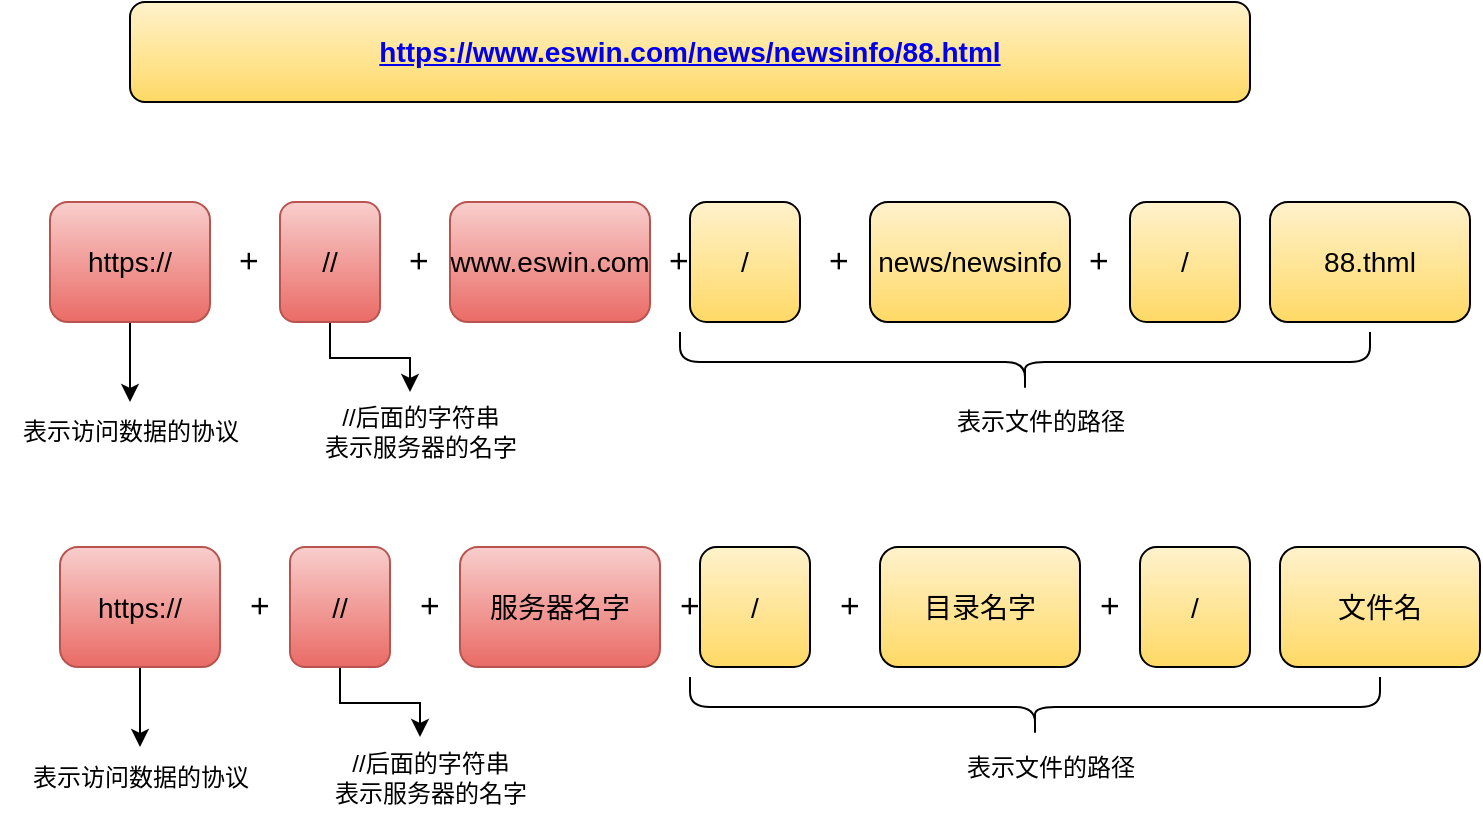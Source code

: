 <mxfile version="21.6.2" type="github">
  <diagram name="第 1 页" id="9--wwAH9NiS7m_Ytonq1">
    <mxGraphModel dx="1149" dy="637" grid="1" gridSize="10" guides="1" tooltips="1" connect="1" arrows="1" fold="1" page="1" pageScale="1" pageWidth="827" pageHeight="1169" math="0" shadow="0">
      <root>
        <mxCell id="0" />
        <mxCell id="1" parent="0" />
        <mxCell id="mu1cNn2wRqqbVSgZzOss-1" value="&lt;a href=&quot;https://www.eswin.com/news/newsinfo/88.html&quot; style=&quot;font-size: 14px;&quot;&gt;&lt;b style=&quot;font-size: 14px;&quot;&gt;https://www.eswin.com/news/newsinfo/88.html&lt;/b&gt;&lt;/a&gt;" style="rounded=1;whiteSpace=wrap;html=1;fillColor=#fff2cc;strokeColor=default;labelBackgroundColor=none;labelBorderColor=none;fillStyle=auto;gradientColor=#ffd966;shadow=0;glass=0;noLabel=0;absoluteArcSize=0;comic=0;enumerate=0;treeMoving=0;treeFolding=0;connectable=1;allowArrows=1;recursiveResize=1;expand=1;fontSize=14;" vertex="1" parent="1">
          <mxGeometry x="140" y="110" width="560" height="50" as="geometry" />
        </mxCell>
        <mxCell id="mu1cNn2wRqqbVSgZzOss-20" value="" style="edgeStyle=orthogonalEdgeStyle;rounded=0;orthogonalLoop=1;jettySize=auto;html=1;fontFamily=Helvetica;fontSize=12;fontColor=default;" edge="1" parent="1" source="mu1cNn2wRqqbVSgZzOss-3" target="mu1cNn2wRqqbVSgZzOss-18">
          <mxGeometry relative="1" as="geometry" />
        </mxCell>
        <mxCell id="mu1cNn2wRqqbVSgZzOss-3" value="https://" style="rounded=1;whiteSpace=wrap;html=1;shadow=0;glass=0;labelBackgroundColor=none;labelBorderColor=none;fillStyle=auto;fontFamily=Helvetica;fontSize=14;fillColor=#f8cecc;gradientColor=#ea6b66;strokeColor=#b85450;" vertex="1" parent="1">
          <mxGeometry x="100" y="210" width="80" height="60" as="geometry" />
        </mxCell>
        <mxCell id="mu1cNn2wRqqbVSgZzOss-4" value="www.eswin.com" style="rounded=1;whiteSpace=wrap;html=1;shadow=0;glass=0;labelBackgroundColor=none;labelBorderColor=none;fillStyle=auto;fontFamily=Helvetica;fontSize=14;fillColor=#f8cecc;gradientColor=#ea6b66;strokeColor=#b85450;" vertex="1" parent="1">
          <mxGeometry x="300" y="210" width="100" height="60" as="geometry" />
        </mxCell>
        <mxCell id="mu1cNn2wRqqbVSgZzOss-5" value="news/newsinfo" style="rounded=1;whiteSpace=wrap;html=1;shadow=0;glass=0;labelBackgroundColor=none;labelBorderColor=none;fillStyle=auto;fontFamily=Helvetica;fontSize=14;fontColor=default;fillColor=#fff2cc;gradientColor=#ffd966;" vertex="1" parent="1">
          <mxGeometry x="510" y="210" width="100" height="60" as="geometry" />
        </mxCell>
        <mxCell id="mu1cNn2wRqqbVSgZzOss-6" value="88.thml" style="rounded=1;whiteSpace=wrap;html=1;shadow=0;glass=0;labelBackgroundColor=none;labelBorderColor=none;fillStyle=auto;fontFamily=Helvetica;fontSize=14;fontColor=default;fillColor=#fff2cc;gradientColor=#ffd966;" vertex="1" parent="1">
          <mxGeometry x="710" y="210" width="100" height="60" as="geometry" />
        </mxCell>
        <mxCell id="mu1cNn2wRqqbVSgZzOss-22" value="" style="edgeStyle=orthogonalEdgeStyle;rounded=0;orthogonalLoop=1;jettySize=auto;html=1;fontFamily=Helvetica;fontSize=12;fontColor=default;" edge="1" parent="1" source="mu1cNn2wRqqbVSgZzOss-7" target="mu1cNn2wRqqbVSgZzOss-21">
          <mxGeometry relative="1" as="geometry">
            <Array as="points">
              <mxPoint x="240" y="288" />
              <mxPoint x="280" y="288" />
            </Array>
          </mxGeometry>
        </mxCell>
        <mxCell id="mu1cNn2wRqqbVSgZzOss-7" value="//" style="rounded=1;whiteSpace=wrap;html=1;shadow=0;glass=0;labelBackgroundColor=none;labelBorderColor=none;fillStyle=auto;fontFamily=Helvetica;fontSize=14;fillColor=#f8cecc;gradientColor=#ea6b66;strokeColor=#b85450;" vertex="1" parent="1">
          <mxGeometry x="215" y="210" width="50" height="60" as="geometry" />
        </mxCell>
        <mxCell id="mu1cNn2wRqqbVSgZzOss-8" value="+" style="text;html=1;align=center;verticalAlign=middle;resizable=0;points=[];autosize=1;strokeColor=none;fillColor=none;fontSize=17;fontFamily=Helvetica;fontColor=default;horizontal=0;" vertex="1" parent="1">
          <mxGeometry x="185" y="225" width="30" height="30" as="geometry" />
        </mxCell>
        <mxCell id="mu1cNn2wRqqbVSgZzOss-10" value="+" style="text;html=1;align=center;verticalAlign=middle;resizable=0;points=[];autosize=1;strokeColor=none;fillColor=none;fontSize=17;fontFamily=Helvetica;fontColor=default;horizontal=0;" vertex="1" parent="1">
          <mxGeometry x="270" y="225" width="30" height="30" as="geometry" />
        </mxCell>
        <mxCell id="mu1cNn2wRqqbVSgZzOss-12" value="+" style="text;html=1;align=center;verticalAlign=middle;resizable=0;points=[];autosize=1;strokeColor=none;fillColor=none;fontSize=17;fontFamily=Helvetica;fontColor=default;horizontal=0;" vertex="1" parent="1">
          <mxGeometry x="400" y="225" width="30" height="30" as="geometry" />
        </mxCell>
        <mxCell id="mu1cNn2wRqqbVSgZzOss-13" value="+" style="text;html=1;align=center;verticalAlign=middle;resizable=0;points=[];autosize=1;strokeColor=none;fillColor=none;fontSize=17;fontFamily=Helvetica;fontColor=default;horizontal=0;" vertex="1" parent="1">
          <mxGeometry x="610" y="225" width="30" height="30" as="geometry" />
        </mxCell>
        <mxCell id="mu1cNn2wRqqbVSgZzOss-14" value="" style="shape=curlyBracket;whiteSpace=wrap;html=1;rounded=1;labelPosition=left;verticalLabelPosition=middle;align=right;verticalAlign=middle;shadow=0;glass=0;labelBackgroundColor=none;labelBorderColor=none;fillStyle=auto;fontFamily=Helvetica;fontSize=12;fontColor=default;fillColor=#fff2cc;gradientColor=#ffd966;rotation=-90;size=0.5;" vertex="1" parent="1">
          <mxGeometry x="572.5" y="117.5" width="30" height="345" as="geometry" />
        </mxCell>
        <mxCell id="mu1cNn2wRqqbVSgZzOss-15" value="/" style="rounded=1;whiteSpace=wrap;html=1;shadow=0;glass=0;labelBackgroundColor=none;labelBorderColor=none;fillStyle=auto;fontFamily=Helvetica;fontSize=14;fontColor=default;fillColor=#fff2cc;gradientColor=#ffd966;" vertex="1" parent="1">
          <mxGeometry x="420" y="210" width="55" height="60" as="geometry" />
        </mxCell>
        <mxCell id="mu1cNn2wRqqbVSgZzOss-16" value="+" style="text;html=1;align=center;verticalAlign=middle;resizable=0;points=[];autosize=1;strokeColor=none;fillColor=none;fontSize=17;fontFamily=Helvetica;fontColor=default;horizontal=0;" vertex="1" parent="1">
          <mxGeometry x="480" y="225" width="30" height="30" as="geometry" />
        </mxCell>
        <mxCell id="mu1cNn2wRqqbVSgZzOss-18" value="表示访问数据的协议" style="text;html=1;align=center;verticalAlign=middle;resizable=0;points=[];autosize=1;strokeColor=none;fillColor=none;fontSize=12;fontFamily=Helvetica;fontColor=default;" vertex="1" parent="1">
          <mxGeometry x="75" y="310" width="130" height="30" as="geometry" />
        </mxCell>
        <mxCell id="mu1cNn2wRqqbVSgZzOss-21" value="//后面的字符串&lt;br&gt;表示服务器的名字" style="text;html=1;align=center;verticalAlign=middle;resizable=0;points=[];autosize=1;strokeColor=none;fillColor=none;fontSize=12;fontFamily=Helvetica;fontColor=default;" vertex="1" parent="1">
          <mxGeometry x="225" y="305" width="120" height="40" as="geometry" />
        </mxCell>
        <mxCell id="mu1cNn2wRqqbVSgZzOss-23" value="表示文件的路径" style="text;html=1;align=center;verticalAlign=middle;resizable=0;points=[];autosize=1;strokeColor=none;fillColor=none;fontSize=12;fontFamily=Helvetica;fontColor=default;" vertex="1" parent="1">
          <mxGeometry x="540" y="305" width="110" height="30" as="geometry" />
        </mxCell>
        <mxCell id="mu1cNn2wRqqbVSgZzOss-24" value="/" style="rounded=1;whiteSpace=wrap;html=1;shadow=0;glass=0;labelBackgroundColor=none;labelBorderColor=none;fillStyle=auto;fontFamily=Helvetica;fontSize=14;fontColor=default;fillColor=#fff2cc;gradientColor=#ffd966;" vertex="1" parent="1">
          <mxGeometry x="640" y="210" width="55" height="60" as="geometry" />
        </mxCell>
        <mxCell id="mu1cNn2wRqqbVSgZzOss-25" value="" style="edgeStyle=orthogonalEdgeStyle;rounded=0;orthogonalLoop=1;jettySize=auto;html=1;fontFamily=Helvetica;fontSize=12;fontColor=default;" edge="1" parent="1" source="mu1cNn2wRqqbVSgZzOss-26" target="mu1cNn2wRqqbVSgZzOss-39">
          <mxGeometry relative="1" as="geometry" />
        </mxCell>
        <mxCell id="mu1cNn2wRqqbVSgZzOss-26" value="https://" style="rounded=1;whiteSpace=wrap;html=1;shadow=0;glass=0;labelBackgroundColor=none;labelBorderColor=none;fillStyle=auto;fontFamily=Helvetica;fontSize=14;fillColor=#f8cecc;gradientColor=#ea6b66;strokeColor=#b85450;" vertex="1" parent="1">
          <mxGeometry x="105" y="382.5" width="80" height="60" as="geometry" />
        </mxCell>
        <mxCell id="mu1cNn2wRqqbVSgZzOss-27" value="服务器名字" style="rounded=1;whiteSpace=wrap;html=1;shadow=0;glass=0;labelBackgroundColor=none;labelBorderColor=none;fillStyle=auto;fontFamily=Helvetica;fontSize=14;fillColor=#f8cecc;gradientColor=#ea6b66;strokeColor=#b85450;" vertex="1" parent="1">
          <mxGeometry x="305" y="382.5" width="100" height="60" as="geometry" />
        </mxCell>
        <mxCell id="mu1cNn2wRqqbVSgZzOss-28" value="目录名字" style="rounded=1;whiteSpace=wrap;html=1;shadow=0;glass=0;labelBackgroundColor=none;labelBorderColor=none;fillStyle=auto;fontFamily=Helvetica;fontSize=14;fontColor=default;fillColor=#fff2cc;gradientColor=#ffd966;" vertex="1" parent="1">
          <mxGeometry x="515" y="382.5" width="100" height="60" as="geometry" />
        </mxCell>
        <mxCell id="mu1cNn2wRqqbVSgZzOss-29" value="文件名" style="rounded=1;whiteSpace=wrap;html=1;shadow=0;glass=0;labelBackgroundColor=none;labelBorderColor=none;fillStyle=auto;fontFamily=Helvetica;fontSize=14;fontColor=default;fillColor=#fff2cc;gradientColor=#ffd966;" vertex="1" parent="1">
          <mxGeometry x="715" y="382.5" width="100" height="60" as="geometry" />
        </mxCell>
        <mxCell id="mu1cNn2wRqqbVSgZzOss-30" value="" style="edgeStyle=orthogonalEdgeStyle;rounded=0;orthogonalLoop=1;jettySize=auto;html=1;fontFamily=Helvetica;fontSize=12;fontColor=default;" edge="1" parent="1" source="mu1cNn2wRqqbVSgZzOss-31" target="mu1cNn2wRqqbVSgZzOss-40">
          <mxGeometry relative="1" as="geometry">
            <Array as="points">
              <mxPoint x="245" y="460.5" />
              <mxPoint x="285" y="460.5" />
            </Array>
          </mxGeometry>
        </mxCell>
        <mxCell id="mu1cNn2wRqqbVSgZzOss-31" value="//" style="rounded=1;whiteSpace=wrap;html=1;shadow=0;glass=0;labelBackgroundColor=none;labelBorderColor=none;fillStyle=auto;fontFamily=Helvetica;fontSize=14;fillColor=#f8cecc;gradientColor=#ea6b66;strokeColor=#b85450;" vertex="1" parent="1">
          <mxGeometry x="220" y="382.5" width="50" height="60" as="geometry" />
        </mxCell>
        <mxCell id="mu1cNn2wRqqbVSgZzOss-32" value="+" style="text;html=1;align=center;verticalAlign=middle;resizable=0;points=[];autosize=1;strokeColor=none;fillColor=none;fontSize=17;fontFamily=Helvetica;fontColor=default;horizontal=0;" vertex="1" parent="1">
          <mxGeometry x="190" y="397.5" width="30" height="30" as="geometry" />
        </mxCell>
        <mxCell id="mu1cNn2wRqqbVSgZzOss-33" value="+" style="text;html=1;align=center;verticalAlign=middle;resizable=0;points=[];autosize=1;strokeColor=none;fillColor=none;fontSize=17;fontFamily=Helvetica;fontColor=default;horizontal=0;" vertex="1" parent="1">
          <mxGeometry x="275" y="397.5" width="30" height="30" as="geometry" />
        </mxCell>
        <mxCell id="mu1cNn2wRqqbVSgZzOss-34" value="+" style="text;html=1;align=center;verticalAlign=middle;resizable=0;points=[];autosize=1;strokeColor=none;fillColor=none;fontSize=17;fontFamily=Helvetica;fontColor=default;horizontal=0;" vertex="1" parent="1">
          <mxGeometry x="405" y="397.5" width="30" height="30" as="geometry" />
        </mxCell>
        <mxCell id="mu1cNn2wRqqbVSgZzOss-35" value="+" style="text;html=1;align=center;verticalAlign=middle;resizable=0;points=[];autosize=1;strokeColor=none;fillColor=none;fontSize=17;fontFamily=Helvetica;fontColor=default;horizontal=0;" vertex="1" parent="1">
          <mxGeometry x="615" y="397.5" width="30" height="30" as="geometry" />
        </mxCell>
        <mxCell id="mu1cNn2wRqqbVSgZzOss-36" value="" style="shape=curlyBracket;whiteSpace=wrap;html=1;rounded=1;labelPosition=left;verticalLabelPosition=middle;align=right;verticalAlign=middle;shadow=0;glass=0;labelBackgroundColor=none;labelBorderColor=none;fillStyle=auto;fontFamily=Helvetica;fontSize=12;fontColor=default;fillColor=#fff2cc;gradientColor=#ffd966;rotation=-90;size=0.5;" vertex="1" parent="1">
          <mxGeometry x="577.5" y="290" width="30" height="345" as="geometry" />
        </mxCell>
        <mxCell id="mu1cNn2wRqqbVSgZzOss-37" value="/" style="rounded=1;whiteSpace=wrap;html=1;shadow=0;glass=0;labelBackgroundColor=none;labelBorderColor=none;fillStyle=auto;fontFamily=Helvetica;fontSize=14;fontColor=default;fillColor=#fff2cc;gradientColor=#ffd966;" vertex="1" parent="1">
          <mxGeometry x="425" y="382.5" width="55" height="60" as="geometry" />
        </mxCell>
        <mxCell id="mu1cNn2wRqqbVSgZzOss-38" value="+" style="text;html=1;align=center;verticalAlign=middle;resizable=0;points=[];autosize=1;strokeColor=none;fillColor=none;fontSize=17;fontFamily=Helvetica;fontColor=default;horizontal=0;" vertex="1" parent="1">
          <mxGeometry x="485" y="397.5" width="30" height="30" as="geometry" />
        </mxCell>
        <mxCell id="mu1cNn2wRqqbVSgZzOss-39" value="表示访问数据的协议" style="text;html=1;align=center;verticalAlign=middle;resizable=0;points=[];autosize=1;strokeColor=none;fillColor=none;fontSize=12;fontFamily=Helvetica;fontColor=default;" vertex="1" parent="1">
          <mxGeometry x="80" y="482.5" width="130" height="30" as="geometry" />
        </mxCell>
        <mxCell id="mu1cNn2wRqqbVSgZzOss-40" value="//后面的字符串&lt;br&gt;表示服务器的名字" style="text;html=1;align=center;verticalAlign=middle;resizable=0;points=[];autosize=1;strokeColor=none;fillColor=none;fontSize=12;fontFamily=Helvetica;fontColor=default;" vertex="1" parent="1">
          <mxGeometry x="230" y="477.5" width="120" height="40" as="geometry" />
        </mxCell>
        <mxCell id="mu1cNn2wRqqbVSgZzOss-41" value="表示文件的路径" style="text;html=1;align=center;verticalAlign=middle;resizable=0;points=[];autosize=1;strokeColor=none;fillColor=none;fontSize=12;fontFamily=Helvetica;fontColor=default;" vertex="1" parent="1">
          <mxGeometry x="545" y="477.5" width="110" height="30" as="geometry" />
        </mxCell>
        <mxCell id="mu1cNn2wRqqbVSgZzOss-42" value="/" style="rounded=1;whiteSpace=wrap;html=1;shadow=0;glass=0;labelBackgroundColor=none;labelBorderColor=none;fillStyle=auto;fontFamily=Helvetica;fontSize=14;fontColor=default;fillColor=#fff2cc;gradientColor=#ffd966;" vertex="1" parent="1">
          <mxGeometry x="645" y="382.5" width="55" height="60" as="geometry" />
        </mxCell>
      </root>
    </mxGraphModel>
  </diagram>
</mxfile>
